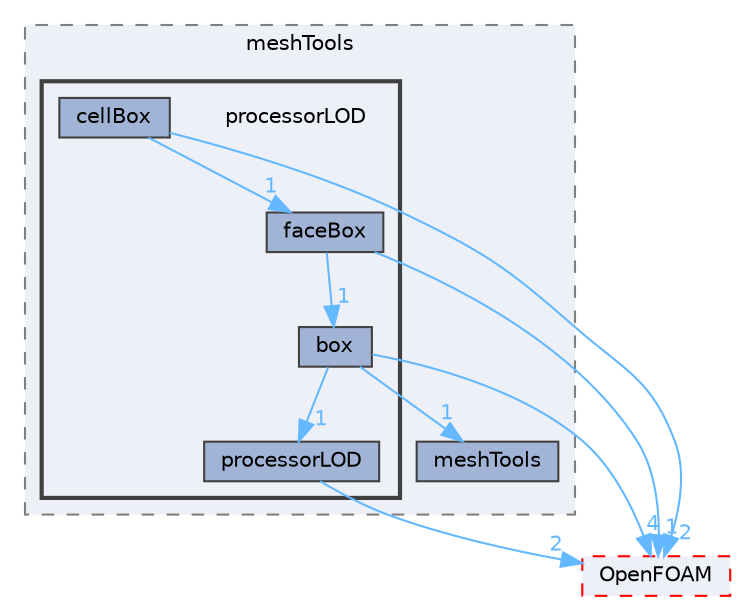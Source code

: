 digraph "src/meshTools/processorLOD"
{
 // LATEX_PDF_SIZE
  bgcolor="transparent";
  edge [fontname=Helvetica,fontsize=10,labelfontname=Helvetica,labelfontsize=10];
  node [fontname=Helvetica,fontsize=10,shape=box,height=0.2,width=0.4];
  compound=true
  subgraph clusterdir_ae30ad0bef50cf391b24c614251bb9fd {
    graph [ bgcolor="#edf0f7", pencolor="grey50", label="meshTools", fontname=Helvetica,fontsize=10 style="filled,dashed", URL="dir_ae30ad0bef50cf391b24c614251bb9fd.html",tooltip=""]
  dir_ed89494532d84cde5bd7df6bbfcbe2dc [label="meshTools", fillcolor="#a2b4d6", color="grey25", style="filled", URL="dir_ed89494532d84cde5bd7df6bbfcbe2dc.html",tooltip=""];
  subgraph clusterdir_37fa615bf9ef1beb1efdb4eaf3f47e60 {
    graph [ bgcolor="#edf0f7", pencolor="grey25", label="", fontname=Helvetica,fontsize=10 style="filled,bold", URL="dir_37fa615bf9ef1beb1efdb4eaf3f47e60.html",tooltip=""]
    dir_37fa615bf9ef1beb1efdb4eaf3f47e60 [shape=plaintext, label="processorLOD"];
  dir_f088a1cc6baba842657fbd7b90552324 [label="box", fillcolor="#a2b4d6", color="grey25", style="filled", URL="dir_f088a1cc6baba842657fbd7b90552324.html",tooltip=""];
  dir_f0225d42d647022c2e6da146a1eadea9 [label="cellBox", fillcolor="#a2b4d6", color="grey25", style="filled", URL="dir_f0225d42d647022c2e6da146a1eadea9.html",tooltip=""];
  dir_a4d889de9cd2b297891ea1b0e5ab8a53 [label="faceBox", fillcolor="#a2b4d6", color="grey25", style="filled", URL="dir_a4d889de9cd2b297891ea1b0e5ab8a53.html",tooltip=""];
  dir_0c3d0c67f80032fa283b0f5a4c89f1a3 [label="processorLOD", fillcolor="#a2b4d6", color="grey25", style="filled", URL="dir_0c3d0c67f80032fa283b0f5a4c89f1a3.html",tooltip=""];
  }
  }
  dir_c5473ff19b20e6ec4dfe5c310b3778a8 [label="OpenFOAM", fillcolor="#edf0f7", color="red", style="filled,dashed", URL="dir_c5473ff19b20e6ec4dfe5c310b3778a8.html",tooltip=""];
  dir_f088a1cc6baba842657fbd7b90552324->dir_0c3d0c67f80032fa283b0f5a4c89f1a3 [headlabel="1", labeldistance=1.5 headhref="dir_000339_003098.html" href="dir_000339_003098.html" color="steelblue1" fontcolor="steelblue1"];
  dir_f088a1cc6baba842657fbd7b90552324->dir_c5473ff19b20e6ec4dfe5c310b3778a8 [headlabel="4", labeldistance=1.5 headhref="dir_000339_002695.html" href="dir_000339_002695.html" color="steelblue1" fontcolor="steelblue1"];
  dir_f088a1cc6baba842657fbd7b90552324->dir_ed89494532d84cde5bd7df6bbfcbe2dc [headlabel="1", labeldistance=1.5 headhref="dir_000339_002383.html" href="dir_000339_002383.html" color="steelblue1" fontcolor="steelblue1"];
  dir_f0225d42d647022c2e6da146a1eadea9->dir_a4d889de9cd2b297891ea1b0e5ab8a53 [headlabel="1", labeldistance=1.5 headhref="dir_000411_001252.html" href="dir_000411_001252.html" color="steelblue1" fontcolor="steelblue1"];
  dir_f0225d42d647022c2e6da146a1eadea9->dir_c5473ff19b20e6ec4dfe5c310b3778a8 [headlabel="2", labeldistance=1.5 headhref="dir_000411_002695.html" href="dir_000411_002695.html" color="steelblue1" fontcolor="steelblue1"];
  dir_a4d889de9cd2b297891ea1b0e5ab8a53->dir_c5473ff19b20e6ec4dfe5c310b3778a8 [headlabel="1", labeldistance=1.5 headhref="dir_001252_002695.html" href="dir_001252_002695.html" color="steelblue1" fontcolor="steelblue1"];
  dir_a4d889de9cd2b297891ea1b0e5ab8a53->dir_f088a1cc6baba842657fbd7b90552324 [headlabel="1", labeldistance=1.5 headhref="dir_001252_000339.html" href="dir_001252_000339.html" color="steelblue1" fontcolor="steelblue1"];
  dir_0c3d0c67f80032fa283b0f5a4c89f1a3->dir_c5473ff19b20e6ec4dfe5c310b3778a8 [headlabel="2", labeldistance=1.5 headhref="dir_003098_002695.html" href="dir_003098_002695.html" color="steelblue1" fontcolor="steelblue1"];
}
